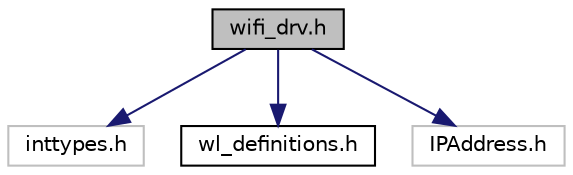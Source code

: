 digraph "wifi_drv.h"
{
 // LATEX_PDF_SIZE
  edge [fontname="Helvetica",fontsize="10",labelfontname="Helvetica",labelfontsize="10"];
  node [fontname="Helvetica",fontsize="10",shape=record];
  Node0 [label="wifi_drv.h",height=0.2,width=0.4,color="black", fillcolor="grey75", style="filled", fontcolor="black",tooltip=" "];
  Node0 -> Node1 [color="midnightblue",fontsize="10",style="solid",fontname="Helvetica"];
  Node1 [label="inttypes.h",height=0.2,width=0.4,color="grey75", fillcolor="white", style="filled",tooltip=" "];
  Node0 -> Node2 [color="midnightblue",fontsize="10",style="solid",fontname="Helvetica"];
  Node2 [label="wl_definitions.h",height=0.2,width=0.4,color="black", fillcolor="white", style="filled",URL="$wl__definitions_8h.html",tooltip=" "];
  Node0 -> Node3 [color="midnightblue",fontsize="10",style="solid",fontname="Helvetica"];
  Node3 [label="IPAddress.h",height=0.2,width=0.4,color="grey75", fillcolor="white", style="filled",tooltip=" "];
}

